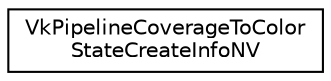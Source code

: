 digraph "Graphical Class Hierarchy"
{
 // LATEX_PDF_SIZE
  edge [fontname="Helvetica",fontsize="10",labelfontname="Helvetica",labelfontsize="10"];
  node [fontname="Helvetica",fontsize="10",shape=record];
  rankdir="LR";
  Node0 [label="VkPipelineCoverageToColor\lStateCreateInfoNV",height=0.2,width=0.4,color="black", fillcolor="white", style="filled",URL="$d8/d52/structVkPipelineCoverageToColorStateCreateInfoNV.html",tooltip=" "];
}
